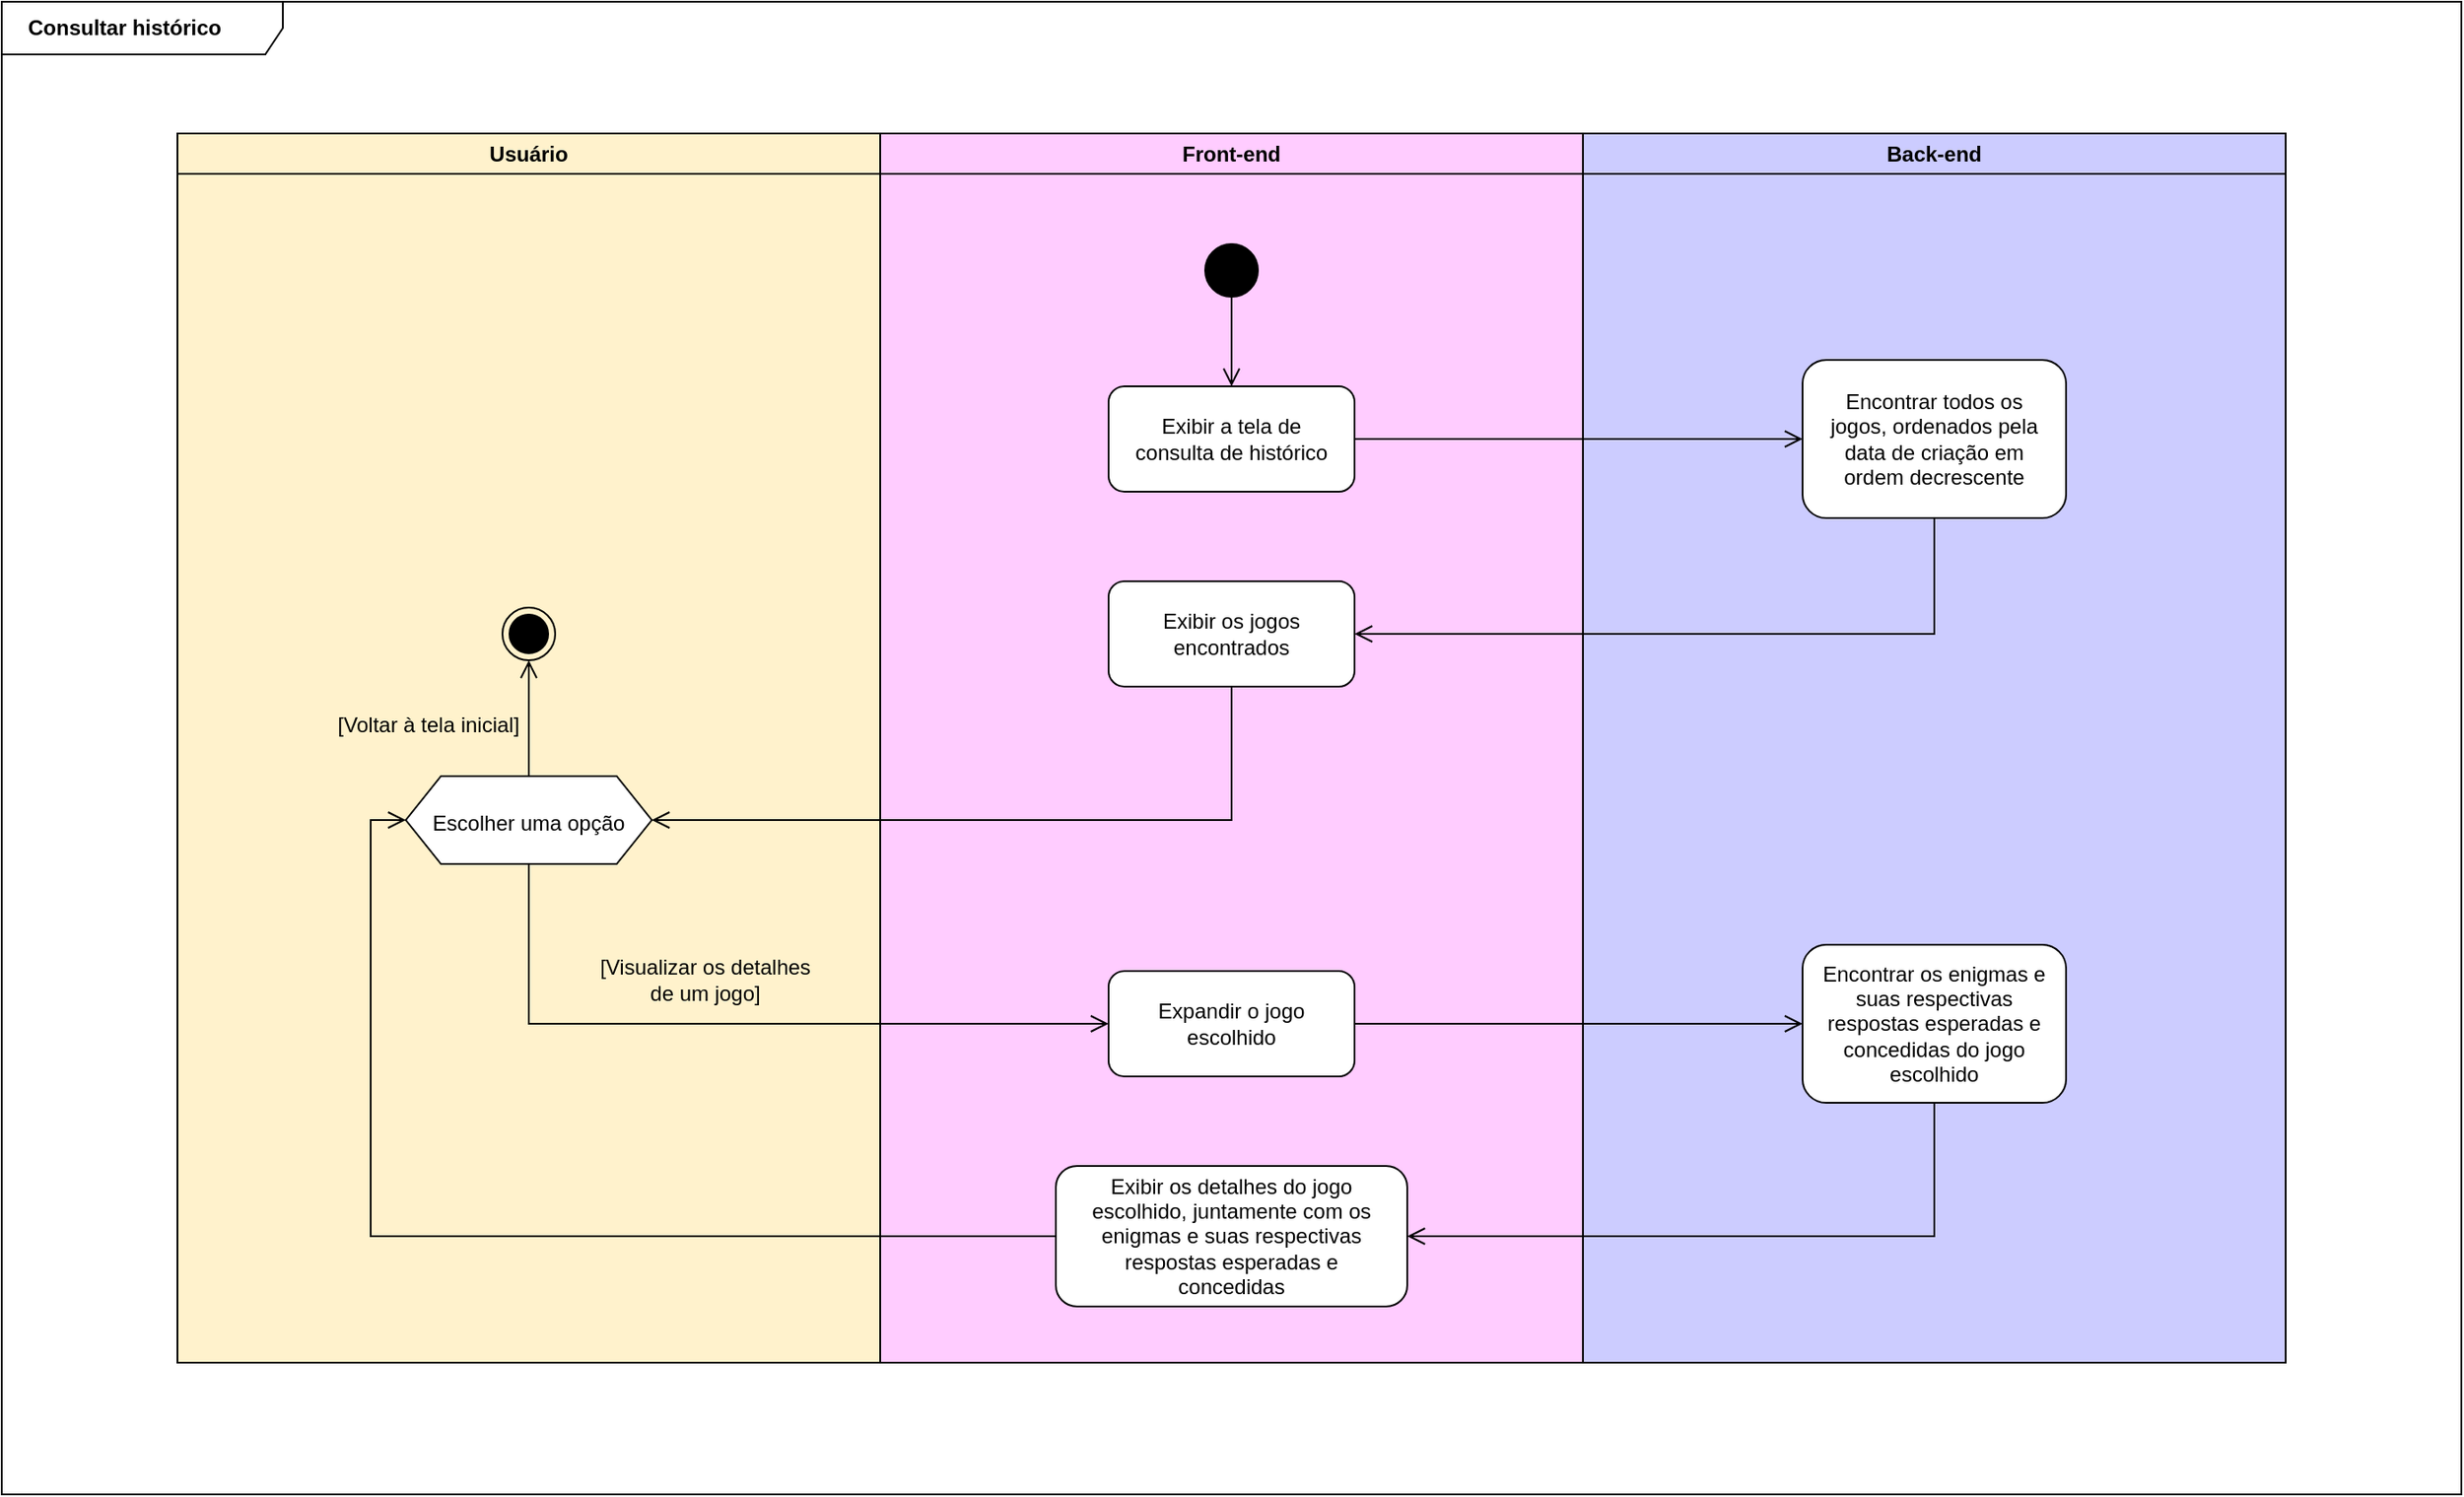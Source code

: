 <mxfile version="21.2.1" type="device">
  <diagram name="Page-1" id="tPF_jWIuoTj9Y_wXt_pp">
    <mxGraphModel dx="1080" dy="720" grid="0" gridSize="10" guides="1" tooltips="1" connect="1" arrows="1" fold="1" page="1" pageScale="1" pageWidth="850" pageHeight="1100" background="none" math="0" shadow="0">
      <root>
        <mxCell id="0" />
        <mxCell id="1" parent="0" />
        <mxCell id="MvVzryabli-I_zMOpfva-1" value="Consultar histórico" style="shape=umlFrame;whiteSpace=wrap;html=1;pointerEvents=0;recursiveResize=0;container=1;collapsible=0;width=160;fontStyle=1;align=left;spacing=15;" parent="1" vertex="1">
          <mxGeometry x="98" y="88" width="1400" height="850" as="geometry" />
        </mxCell>
        <mxCell id="MvVzryabli-I_zMOpfva-2" value="Usuário" style="swimlane;whiteSpace=wrap;spacing=5;swimlaneFillColor=#FFF2CC;fillColor=#FFF2CC;" parent="MvVzryabli-I_zMOpfva-1" vertex="1">
          <mxGeometry x="100" y="75" width="400" height="700" as="geometry">
            <mxRectangle x="164.5" y="128" width="90" height="30" as="alternateBounds" />
          </mxGeometry>
        </mxCell>
        <mxCell id="MvVzryabli-I_zMOpfva-46" style="edgeStyle=none;curved=1;rounded=0;orthogonalLoop=1;jettySize=auto;html=1;exitX=0.5;exitY=0;exitDx=0;exitDy=0;entryX=0.5;entryY=1;entryDx=0;entryDy=0;fontSize=12;startSize=6;endSize=8;endArrow=open;endFill=0;" parent="MvVzryabli-I_zMOpfva-2" target="MvVzryabli-I_zMOpfva-45" edge="1">
          <mxGeometry relative="1" as="geometry">
            <mxPoint x="200" y="366" as="sourcePoint" />
          </mxGeometry>
        </mxCell>
        <mxCell id="MvVzryabli-I_zMOpfva-45" value="" style="ellipse;html=1;shape=endState;fillColor=strokeColor;fontSize=16;" parent="MvVzryabli-I_zMOpfva-2" vertex="1">
          <mxGeometry x="185" y="270" width="30" height="30" as="geometry" />
        </mxCell>
        <mxCell id="MvVzryabli-I_zMOpfva-47" value="[Voltar à tela inicial]" style="text;html=1;strokeColor=none;fillColor=none;align=center;verticalAlign=middle;whiteSpace=wrap;rounded=0;fontSize=12;" parent="MvVzryabli-I_zMOpfva-2" vertex="1">
          <mxGeometry x="88" y="327" width="110" height="20" as="geometry" />
        </mxCell>
        <mxCell id="MvVzryabli-I_zMOpfva-58" value="[Visualizar os detalhes de um jogo]" style="text;html=1;strokeColor=none;fillColor=none;align=center;verticalAlign=middle;whiteSpace=wrap;rounded=0;fontSize=12;" parent="MvVzryabli-I_zMOpfva-2" vertex="1">
          <mxGeometry x="238" y="457" width="125" height="50" as="geometry" />
        </mxCell>
        <mxCell id="MvVzryabli-I_zMOpfva-59" value="&lt;font style=&quot;font-size: 12px;&quot;&gt;Escolher uma opção&lt;/font&gt;" style="shape=hexagon;perimeter=hexagonPerimeter2;whiteSpace=wrap;html=1;fixedSize=1;fontSize=16;" parent="MvVzryabli-I_zMOpfva-2" vertex="1">
          <mxGeometry x="130" y="366" width="140" height="50" as="geometry" />
        </mxCell>
        <mxCell id="MvVzryabli-I_zMOpfva-10" value="Front-end" style="swimlane;whiteSpace=wrap;spacing=5;swimlaneFillColor=#FFCCFF;fillColor=#FFCCFF;" parent="MvVzryabli-I_zMOpfva-1" vertex="1">
          <mxGeometry x="500" y="75" width="400" height="700" as="geometry">
            <mxRectangle x="164.5" y="128" width="90" height="30" as="alternateBounds" />
          </mxGeometry>
        </mxCell>
        <mxCell id="MvVzryabli-I_zMOpfva-40" style="edgeStyle=none;curved=1;rounded=0;orthogonalLoop=1;jettySize=auto;html=1;exitX=0.5;exitY=1;exitDx=0;exitDy=0;entryX=0.5;entryY=0;entryDx=0;entryDy=0;fontSize=12;startSize=6;endSize=8;endArrow=open;endFill=0;" parent="MvVzryabli-I_zMOpfva-10" source="MvVzryabli-I_zMOpfva-37" target="MvVzryabli-I_zMOpfva-38" edge="1">
          <mxGeometry relative="1" as="geometry" />
        </mxCell>
        <mxCell id="MvVzryabli-I_zMOpfva-37" value="" style="ellipse;fillColor=strokeColor;html=1;fontSize=16;" parent="MvVzryabli-I_zMOpfva-10" vertex="1">
          <mxGeometry x="185" y="63" width="30" height="30" as="geometry" />
        </mxCell>
        <mxCell id="MvVzryabli-I_zMOpfva-38" value="Exibir a tela de consulta de histórico" style="strokeColor=default;whiteSpace=wrap;rounded=1;glass=0;spacing=11;" parent="MvVzryabli-I_zMOpfva-10" vertex="1">
          <mxGeometry x="130" y="144" width="140" height="60" as="geometry" />
        </mxCell>
        <mxCell id="MvVzryabli-I_zMOpfva-42" value="Exibir os jogos encontrados" style="strokeColor=default;whiteSpace=wrap;rounded=1;glass=0;spacing=11;" parent="MvVzryabli-I_zMOpfva-10" vertex="1">
          <mxGeometry x="130" y="255" width="140" height="60" as="geometry" />
        </mxCell>
        <mxCell id="MvVzryabli-I_zMOpfva-57" value="Expandir o jogo escolhido" style="strokeColor=default;whiteSpace=wrap;rounded=1;glass=0;spacing=11;" parent="MvVzryabli-I_zMOpfva-10" vertex="1">
          <mxGeometry x="130" y="477" width="140" height="60" as="geometry" />
        </mxCell>
        <mxCell id="MvVzryabli-I_zMOpfva-67" value="Exibir os detalhes do jogo escolhido, juntamente com os enigmas e suas respectivas respostas esperadas e concedidas" style="strokeColor=default;whiteSpace=wrap;rounded=1;glass=0;spacing=11;" parent="MvVzryabli-I_zMOpfva-10" vertex="1">
          <mxGeometry x="100" y="588" width="200" height="80" as="geometry" />
        </mxCell>
        <mxCell id="MvVzryabli-I_zMOpfva-23" value="Back-end" style="swimlane;whiteSpace=wrap;spacing=5;swimlaneFillColor=#CCCCFF;fillColor=#CCCCFF;" parent="MvVzryabli-I_zMOpfva-1" vertex="1">
          <mxGeometry x="900" y="75" width="400" height="700" as="geometry">
            <mxRectangle x="164.5" y="128" width="90" height="30" as="alternateBounds" />
          </mxGeometry>
        </mxCell>
        <mxCell id="MvVzryabli-I_zMOpfva-39" value="Encontrar todos os jogos, ordenados pela data de criação em ordem decrescente" style="strokeColor=default;whiteSpace=wrap;rounded=1;glass=0;spacing=11;" parent="MvVzryabli-I_zMOpfva-23" vertex="1">
          <mxGeometry x="125" y="129" width="150" height="90" as="geometry" />
        </mxCell>
        <mxCell id="MvVzryabli-I_zMOpfva-64" value="Encontrar os enigmas e suas respectivas respostas esperadas e concedidas do jogo escolhido" style="strokeColor=default;whiteSpace=wrap;rounded=1;glass=0;spacing=11;" parent="MvVzryabli-I_zMOpfva-23" vertex="1">
          <mxGeometry x="125" y="462" width="150" height="90" as="geometry" />
        </mxCell>
        <mxCell id="MvVzryabli-I_zMOpfva-41" style="edgeStyle=none;curved=1;rounded=0;orthogonalLoop=1;jettySize=auto;html=1;exitX=1;exitY=0.5;exitDx=0;exitDy=0;entryX=0;entryY=0.5;entryDx=0;entryDy=0;fontSize=12;startSize=6;endSize=8;endArrow=open;endFill=0;" parent="MvVzryabli-I_zMOpfva-1" source="MvVzryabli-I_zMOpfva-38" target="MvVzryabli-I_zMOpfva-39" edge="1">
          <mxGeometry relative="1" as="geometry" />
        </mxCell>
        <mxCell id="MvVzryabli-I_zMOpfva-43" style="edgeStyle=orthogonalEdgeStyle;rounded=0;orthogonalLoop=1;jettySize=auto;html=1;exitX=0.5;exitY=1;exitDx=0;exitDy=0;entryX=1;entryY=0.5;entryDx=0;entryDy=0;fontSize=12;startSize=6;endSize=8;endArrow=open;endFill=0;" parent="MvVzryabli-I_zMOpfva-1" source="MvVzryabli-I_zMOpfva-39" target="MvVzryabli-I_zMOpfva-42" edge="1">
          <mxGeometry relative="1" as="geometry" />
        </mxCell>
        <mxCell id="MvVzryabli-I_zMOpfva-61" style="edgeStyle=orthogonalEdgeStyle;rounded=0;orthogonalLoop=1;jettySize=auto;html=1;exitX=0.5;exitY=1;exitDx=0;exitDy=0;entryX=1;entryY=0.5;entryDx=0;entryDy=0;fontSize=12;startSize=6;endSize=8;endArrow=open;endFill=0;" parent="MvVzryabli-I_zMOpfva-1" source="MvVzryabli-I_zMOpfva-42" target="MvVzryabli-I_zMOpfva-59" edge="1">
          <mxGeometry relative="1" as="geometry" />
        </mxCell>
        <mxCell id="MvVzryabli-I_zMOpfva-62" style="edgeStyle=orthogonalEdgeStyle;rounded=0;orthogonalLoop=1;jettySize=auto;html=1;exitX=0.5;exitY=1;exitDx=0;exitDy=0;entryX=0;entryY=0.5;entryDx=0;entryDy=0;fontSize=12;startSize=6;endSize=8;endArrow=open;endFill=0;" parent="MvVzryabli-I_zMOpfva-1" source="MvVzryabli-I_zMOpfva-59" target="MvVzryabli-I_zMOpfva-57" edge="1">
          <mxGeometry relative="1" as="geometry" />
        </mxCell>
        <mxCell id="MvVzryabli-I_zMOpfva-65" style="edgeStyle=none;curved=1;rounded=0;orthogonalLoop=1;jettySize=auto;html=1;exitX=1;exitY=0.5;exitDx=0;exitDy=0;entryX=0;entryY=0.5;entryDx=0;entryDy=0;fontSize=12;startSize=6;endSize=8;endArrow=open;endFill=0;" parent="MvVzryabli-I_zMOpfva-1" source="MvVzryabli-I_zMOpfva-57" target="MvVzryabli-I_zMOpfva-64" edge="1">
          <mxGeometry relative="1" as="geometry" />
        </mxCell>
        <mxCell id="MvVzryabli-I_zMOpfva-68" style="edgeStyle=orthogonalEdgeStyle;rounded=0;orthogonalLoop=1;jettySize=auto;html=1;exitX=0.5;exitY=1;exitDx=0;exitDy=0;entryX=1;entryY=0.5;entryDx=0;entryDy=0;fontSize=12;startSize=6;endSize=8;endArrow=open;endFill=0;" parent="MvVzryabli-I_zMOpfva-1" source="MvVzryabli-I_zMOpfva-64" target="MvVzryabli-I_zMOpfva-67" edge="1">
          <mxGeometry relative="1" as="geometry" />
        </mxCell>
        <mxCell id="MvVzryabli-I_zMOpfva-70" style="edgeStyle=orthogonalEdgeStyle;rounded=0;orthogonalLoop=1;jettySize=auto;html=1;exitX=0;exitY=0.5;exitDx=0;exitDy=0;entryX=0;entryY=0.5;entryDx=0;entryDy=0;fontSize=12;startSize=6;endSize=8;endArrow=open;endFill=0;" parent="MvVzryabli-I_zMOpfva-1" source="MvVzryabli-I_zMOpfva-67" target="MvVzryabli-I_zMOpfva-59" edge="1">
          <mxGeometry relative="1" as="geometry" />
        </mxCell>
      </root>
    </mxGraphModel>
  </diagram>
</mxfile>
